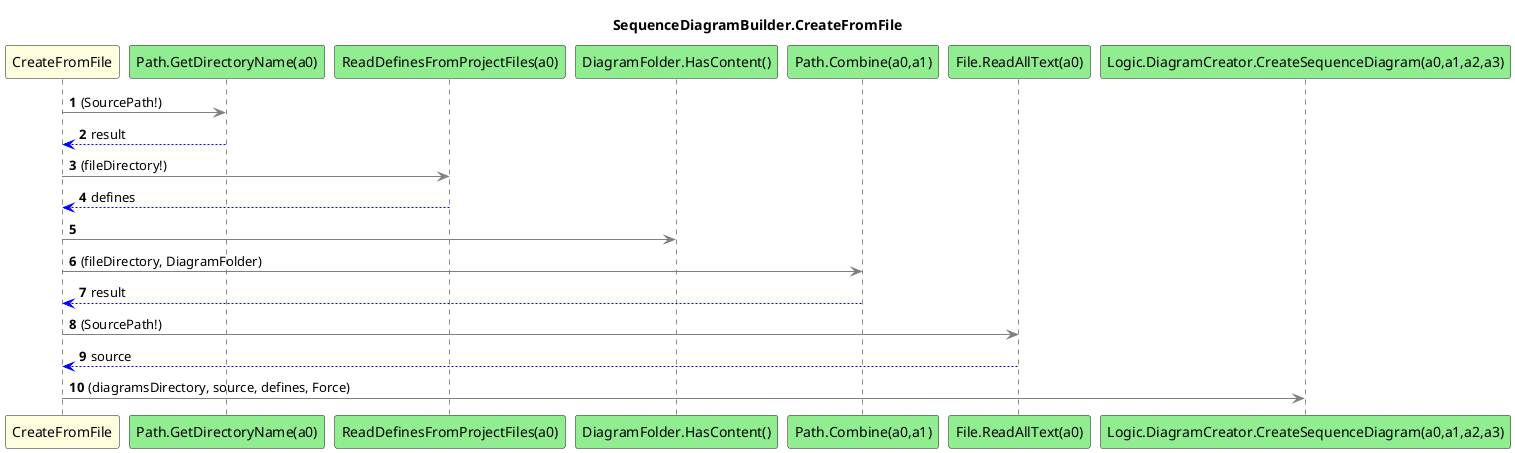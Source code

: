 @startuml SequenceDiagramBuilder.CreateFromFile
title SequenceDiagramBuilder.CreateFromFile
participant "CreateFromFile" as CreateFromFile #LightYellow
participant "Path.GetDirectoryName(a0)" as Path_GetDirectoryName_a0 #LightGreen
participant "ReadDefinesFromProjectFiles(a0)" as ReadDefinesFromProjectFiles_a0 #LightGreen
participant "DiagramFolder.HasContent()" as DiagramFolder_HasContent #LightGreen
participant "Path.Combine(a0,a1)" as Path_Combine_a0_a1 #LightGreen
participant "File.ReadAllText(a0)" as File_ReadAllText_a0 #LightGreen
participant "Logic.DiagramCreator.CreateSequenceDiagram(a0,a1,a2,a3)" as Logic_DiagramCreator_CreateSequenceDiagram_a0_a1_a2_a3 #LightGreen
autonumber
CreateFromFile -[#grey]> Path_GetDirectoryName_a0 : (SourcePath!)
Path_GetDirectoryName_a0 -[#blue]-> CreateFromFile : result
CreateFromFile -[#grey]> ReadDefinesFromProjectFiles_a0 : (fileDirectory!)
ReadDefinesFromProjectFiles_a0 -[#blue]-> CreateFromFile : defines
CreateFromFile -[#grey]> DiagramFolder_HasContent
CreateFromFile -[#grey]> Path_Combine_a0_a1 : (fileDirectory, DiagramFolder)
Path_Combine_a0_a1 -[#blue]-> CreateFromFile : result
CreateFromFile -[#grey]> File_ReadAllText_a0 : (SourcePath!)
File_ReadAllText_a0 -[#blue]-> CreateFromFile : source
CreateFromFile -[#grey]> Logic_DiagramCreator_CreateSequenceDiagram_a0_a1_a2_a3 : (diagramsDirectory, source, defines, Force)
@enduml
